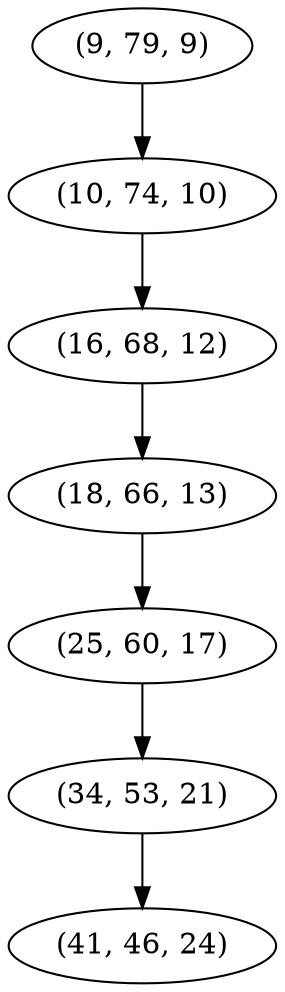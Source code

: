 digraph tree {
    "(9, 79, 9)";
    "(10, 74, 10)";
    "(16, 68, 12)";
    "(18, 66, 13)";
    "(25, 60, 17)";
    "(34, 53, 21)";
    "(41, 46, 24)";
    "(9, 79, 9)" -> "(10, 74, 10)";
    "(10, 74, 10)" -> "(16, 68, 12)";
    "(16, 68, 12)" -> "(18, 66, 13)";
    "(18, 66, 13)" -> "(25, 60, 17)";
    "(25, 60, 17)" -> "(34, 53, 21)";
    "(34, 53, 21)" -> "(41, 46, 24)";
}
